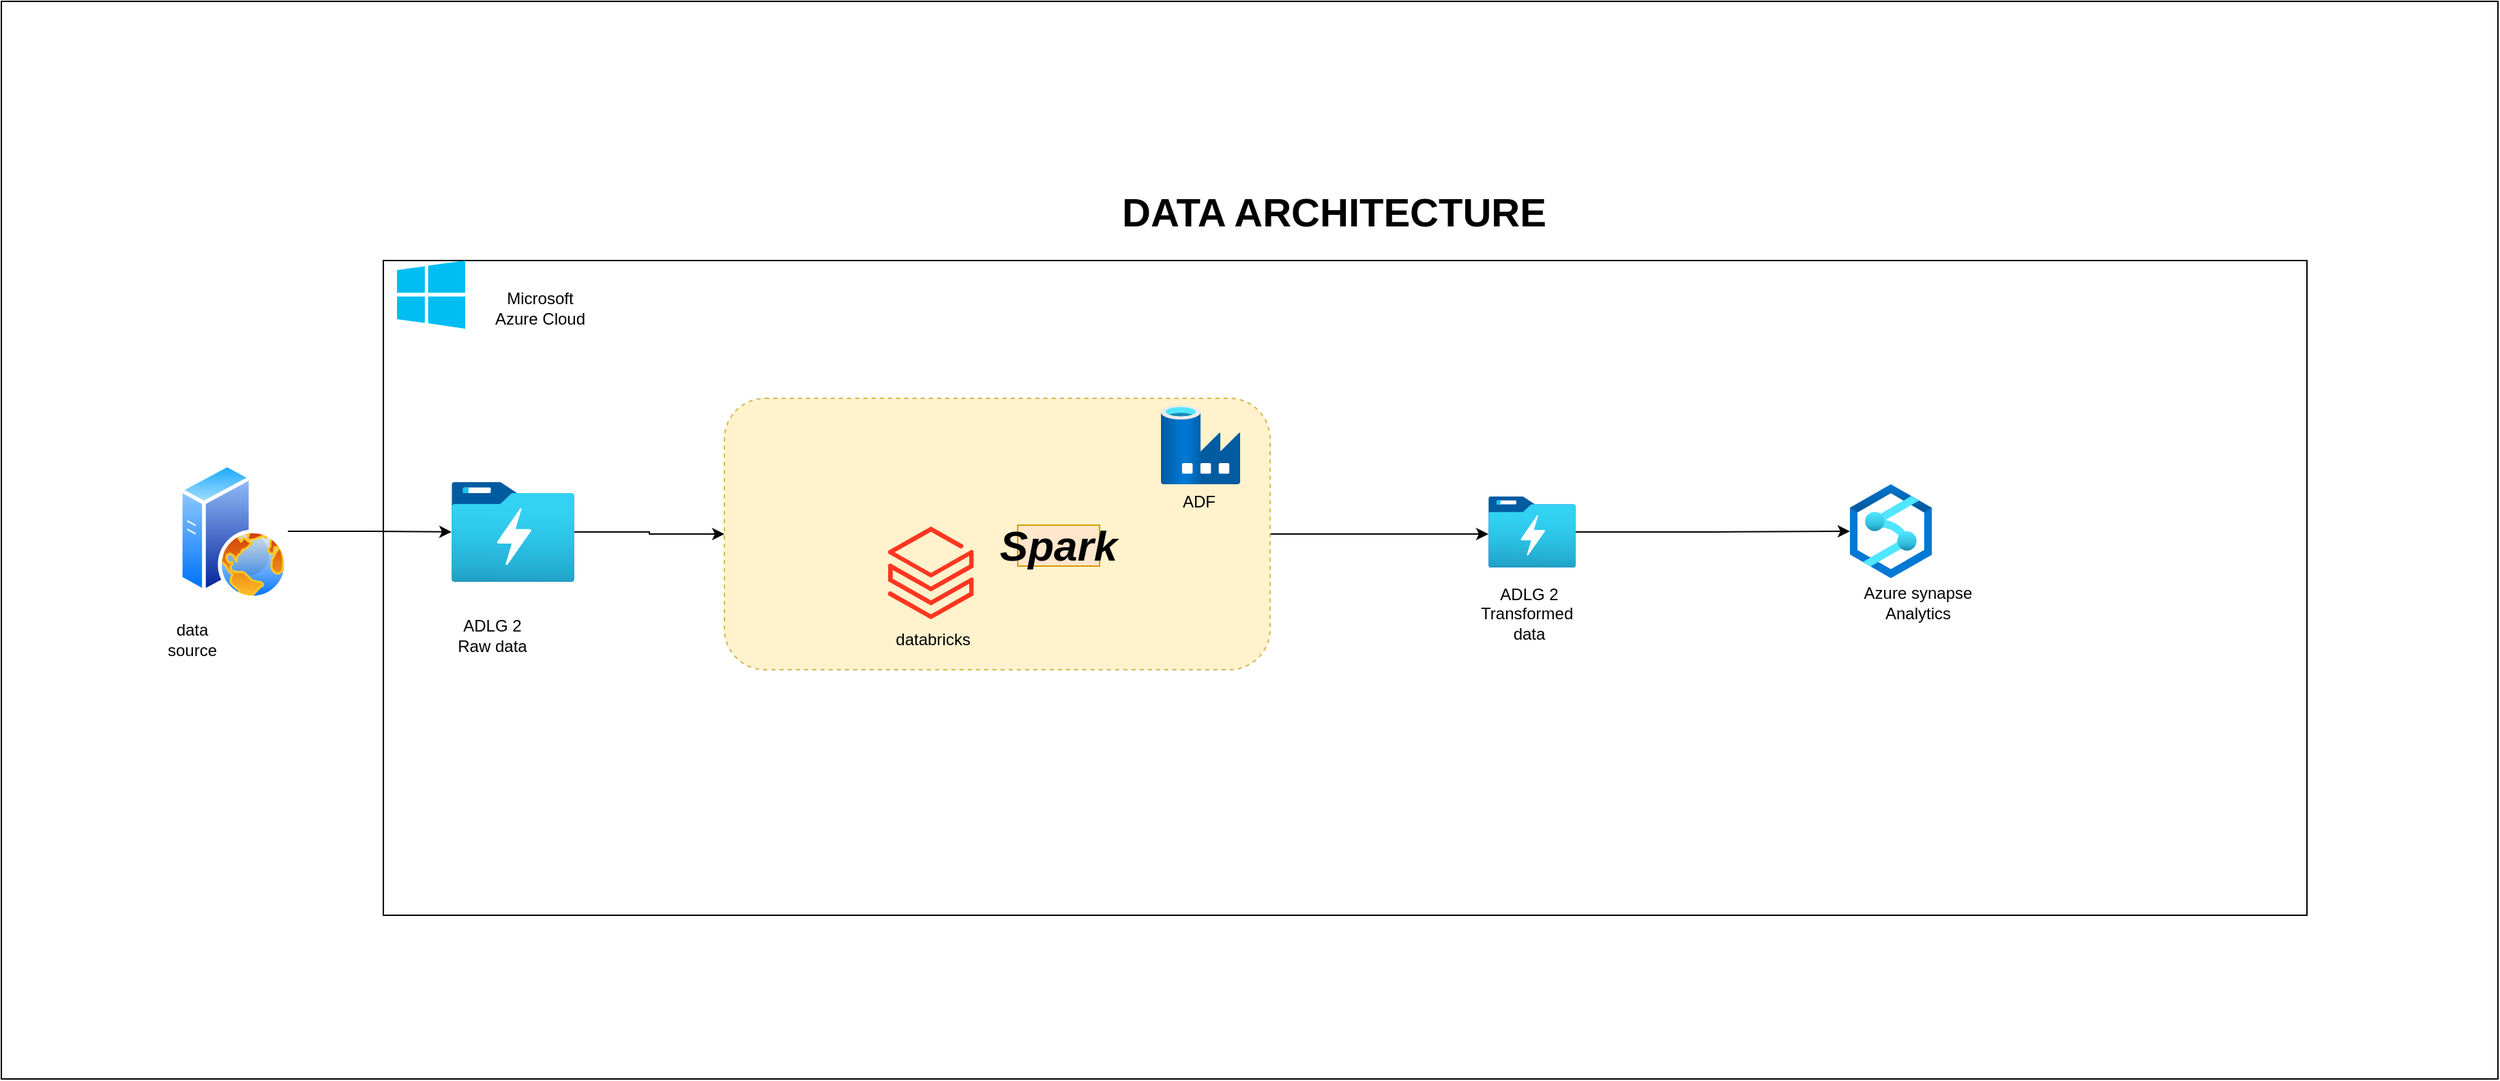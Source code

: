 <mxfile version="24.2.5" type="device">
  <diagram name="Page-1" id="HhQh-nT3dI-zuBp9ASXz">
    <mxGraphModel dx="3148" dy="2253" grid="1" gridSize="10" guides="1" tooltips="1" connect="1" arrows="1" fold="1" page="1" pageScale="1" pageWidth="850" pageHeight="1100" math="0" shadow="0">
      <root>
        <mxCell id="0" />
        <mxCell id="1" parent="0" />
        <mxCell id="litZbzkOSsWIfUXMG-7F-23" value="" style="rounded=0;whiteSpace=wrap;html=1;" parent="1" vertex="1">
          <mxGeometry x="-110" y="-100" width="1830" height="790" as="geometry" />
        </mxCell>
        <mxCell id="litZbzkOSsWIfUXMG-7F-22" value="" style="rounded=0;whiteSpace=wrap;html=1;" parent="1" vertex="1">
          <mxGeometry x="170" y="90" width="1410" height="480" as="geometry" />
        </mxCell>
        <mxCell id="litZbzkOSsWIfUXMG-7F-21" style="edgeStyle=orthogonalEdgeStyle;rounded=0;orthogonalLoop=1;jettySize=auto;html=1;" parent="1" source="litZbzkOSsWIfUXMG-7F-1" target="litZbzkOSsWIfUXMG-7F-2" edge="1">
          <mxGeometry relative="1" as="geometry" />
        </mxCell>
        <mxCell id="litZbzkOSsWIfUXMG-7F-1" value="" style="image;aspect=fixed;perimeter=ellipsePerimeter;html=1;align=center;shadow=0;dashed=0;spacingTop=3;image=img/lib/active_directory/web_server.svg;" parent="1" vertex="1">
          <mxGeometry x="20" y="238.5" width="80" height="100" as="geometry" />
        </mxCell>
        <mxCell id="litZbzkOSsWIfUXMG-7F-20" style="edgeStyle=orthogonalEdgeStyle;rounded=0;orthogonalLoop=1;jettySize=auto;html=1;entryX=0;entryY=0.5;entryDx=0;entryDy=0;" parent="1" source="litZbzkOSsWIfUXMG-7F-2" target="litZbzkOSsWIfUXMG-7F-3" edge="1">
          <mxGeometry relative="1" as="geometry" />
        </mxCell>
        <mxCell id="litZbzkOSsWIfUXMG-7F-2" value="" style="image;aspect=fixed;html=1;points=[];align=center;fontSize=12;image=img/lib/azure2/analytics/Data_Lake_Store_Gen1.svg;" parent="1" vertex="1">
          <mxGeometry x="220" y="252.43" width="90" height="73.14" as="geometry" />
        </mxCell>
        <mxCell id="litZbzkOSsWIfUXMG-7F-16" style="edgeStyle=orthogonalEdgeStyle;rounded=0;orthogonalLoop=1;jettySize=auto;html=1;" parent="1" source="litZbzkOSsWIfUXMG-7F-3" edge="1">
          <mxGeometry relative="1" as="geometry">
            <mxPoint x="980" y="290.5" as="targetPoint" />
          </mxGeometry>
        </mxCell>
        <mxCell id="litZbzkOSsWIfUXMG-7F-3" value="" style="rounded=1;whiteSpace=wrap;html=1;dashed=1;movable=1;resizable=1;rotatable=1;deletable=1;editable=1;locked=0;connectable=1;fillColor=#fff2cc;strokeColor=#d6b656;" parent="1" vertex="1">
          <mxGeometry x="420" y="191" width="400" height="199" as="geometry" />
        </mxCell>
        <mxCell id="litZbzkOSsWIfUXMG-7F-4" value="" style="image;aspect=fixed;html=1;points=[];align=center;fontSize=12;image=img/lib/azure2/analytics/Azure_Databricks.svg;movable=1;resizable=1;rotatable=1;deletable=1;editable=1;locked=0;connectable=1;" parent="1" vertex="1">
          <mxGeometry x="540" y="285" width="62.8" height="68" as="geometry" />
        </mxCell>
        <mxCell id="litZbzkOSsWIfUXMG-7F-5" value="" style="image;aspect=fixed;html=1;points=[];align=center;fontSize=12;image=img/lib/azure2/databases/Data_Factory.svg;movable=1;resizable=1;rotatable=1;deletable=1;editable=1;locked=0;connectable=1;" parent="1" vertex="1">
          <mxGeometry x="740" y="196" width="58" height="58" as="geometry" />
        </mxCell>
        <mxCell id="litZbzkOSsWIfUXMG-7F-17" style="edgeStyle=orthogonalEdgeStyle;rounded=0;orthogonalLoop=1;jettySize=auto;html=1;" parent="1" source="litZbzkOSsWIfUXMG-7F-6" target="litZbzkOSsWIfUXMG-7F-7" edge="1">
          <mxGeometry relative="1" as="geometry" />
        </mxCell>
        <mxCell id="litZbzkOSsWIfUXMG-7F-6" value="" style="image;aspect=fixed;html=1;points=[];align=center;fontSize=12;image=img/lib/azure2/analytics/Data_Lake_Store_Gen1.svg;" parent="1" vertex="1">
          <mxGeometry x="980" y="263" width="64" height="52" as="geometry" />
        </mxCell>
        <mxCell id="litZbzkOSsWIfUXMG-7F-7" value="" style="image;aspect=fixed;html=1;points=[];align=center;fontSize=12;image=img/lib/azure2/analytics/Azure_Synapse_Analytics.svg;" parent="1" vertex="1">
          <mxGeometry x="1245" y="254" width="60" height="69" as="geometry" />
        </mxCell>
        <mxCell id="litZbzkOSsWIfUXMG-7F-24" value="" style="verticalLabelPosition=bottom;html=1;verticalAlign=top;align=center;strokeColor=none;fillColor=#00BEF2;shape=mxgraph.azure.azure_instance;" parent="1" vertex="1">
          <mxGeometry x="180" y="90" width="50" height="50" as="geometry" />
        </mxCell>
        <mxCell id="litZbzkOSsWIfUXMG-7F-26" value="data source" style="text;html=1;align=center;verticalAlign=middle;whiteSpace=wrap;rounded=0;" parent="1" vertex="1">
          <mxGeometry y="353" width="60" height="30" as="geometry" />
        </mxCell>
        <mxCell id="litZbzkOSsWIfUXMG-7F-27" value="ADLG 2&lt;div&gt;Raw data&lt;/div&gt;" style="text;html=1;align=center;verticalAlign=middle;whiteSpace=wrap;rounded=0;" parent="1" vertex="1">
          <mxGeometry x="220" y="350" width="60" height="30" as="geometry" />
        </mxCell>
        <mxCell id="litZbzkOSsWIfUXMG-7F-28" value="ADLG 2&lt;div&gt;Transformed&amp;nbsp;&lt;/div&gt;&lt;div&gt;data&lt;/div&gt;" style="text;html=1;align=center;verticalAlign=middle;whiteSpace=wrap;rounded=0;" parent="1" vertex="1">
          <mxGeometry x="980" y="334" width="60" height="30" as="geometry" />
        </mxCell>
        <mxCell id="litZbzkOSsWIfUXMG-7F-29" value="databricks" style="text;html=1;align=center;verticalAlign=middle;whiteSpace=wrap;rounded=0;" parent="1" vertex="1">
          <mxGeometry x="542.8" y="353" width="60" height="30" as="geometry" />
        </mxCell>
        <mxCell id="litZbzkOSsWIfUXMG-7F-30" value="Azure synapse&lt;div&gt;Analytics&lt;/div&gt;" style="text;html=1;align=center;verticalAlign=middle;whiteSpace=wrap;rounded=0;" parent="1" vertex="1">
          <mxGeometry x="1250" y="325.57" width="90" height="30" as="geometry" />
        </mxCell>
        <mxCell id="litZbzkOSsWIfUXMG-7F-31" value="ADF" style="text;html=1;align=center;verticalAlign=middle;whiteSpace=wrap;rounded=0;" parent="1" vertex="1">
          <mxGeometry x="738" y="252.43" width="60" height="30" as="geometry" />
        </mxCell>
        <mxCell id="litZbzkOSsWIfUXMG-7F-32" value="Microsoft&lt;div&gt;Azure Cloud&lt;/div&gt;" style="text;html=1;align=center;verticalAlign=middle;whiteSpace=wrap;rounded=0;" parent="1" vertex="1">
          <mxGeometry x="200" y="90" width="170" height="70" as="geometry" />
        </mxCell>
        <mxCell id="litZbzkOSsWIfUXMG-7F-33" value="&lt;font size=&quot;1&quot; style=&quot;&quot;&gt;&lt;i style=&quot;font-size: 31px;&quot;&gt;&lt;b&gt;Spark&lt;/b&gt;&lt;/i&gt;&lt;/font&gt;" style="text;html=1;align=center;verticalAlign=middle;whiteSpace=wrap;rounded=0;fillColor=#ffe6cc;strokeColor=#d79b00;" parent="1" vertex="1">
          <mxGeometry x="635" y="284" width="60" height="30" as="geometry" />
        </mxCell>
        <mxCell id="litZbzkOSsWIfUXMG-7F-36" value="&lt;b&gt;&lt;font style=&quot;font-size: 29px;&quot;&gt;DATA ARCHITECTURE&lt;/font&gt;&lt;/b&gt;" style="text;html=1;align=center;verticalAlign=middle;whiteSpace=wrap;rounded=0;" parent="1" vertex="1">
          <mxGeometry x="347" y="15" width="1040" height="80" as="geometry" />
        </mxCell>
      </root>
    </mxGraphModel>
  </diagram>
</mxfile>
